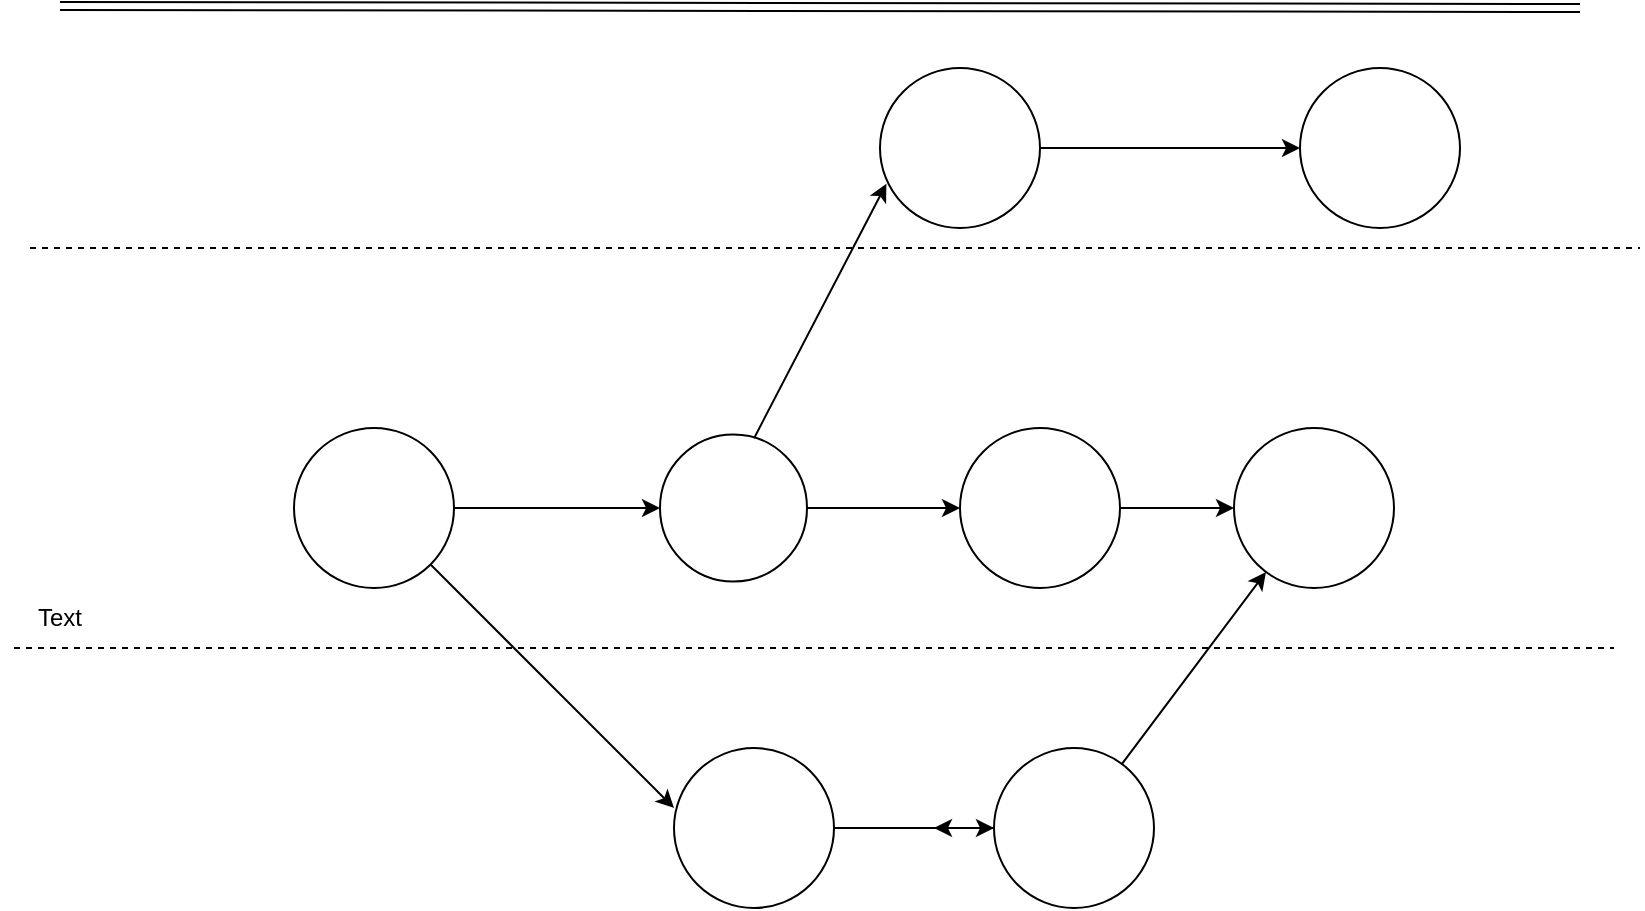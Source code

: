 <mxfile>
    <diagram id="LrsECQPGc1W6Iumt64-q" name="Página-1">
        <mxGraphModel dx="1306" dy="607" grid="1" gridSize="10" guides="1" tooltips="1" connect="1" arrows="1" fold="1" page="1" pageScale="1" pageWidth="827" pageHeight="1169" math="0" shadow="0">
            <root>
                <mxCell id="0"/>
                <mxCell id="1" parent="0"/>
                <mxCell id="13" value="" style="ellipse;whiteSpace=wrap;html=1;aspect=fixed;" vertex="1" parent="1">
                    <mxGeometry x="167" y="250" width="80" height="80" as="geometry"/>
                </mxCell>
                <mxCell id="14" value="" style="ellipse;whiteSpace=wrap;html=1;aspect=fixed;" vertex="1" parent="1">
                    <mxGeometry x="350" y="253.25" width="73.5" height="73.5" as="geometry"/>
                </mxCell>
                <mxCell id="17" value="" style="endArrow=classic;html=1;exitX=1;exitY=0.5;exitDx=0;exitDy=0;entryX=0;entryY=0.5;entryDx=0;entryDy=0;" edge="1" parent="1" source="13" target="14">
                    <mxGeometry width="50" height="50" relative="1" as="geometry">
                        <mxPoint x="427" y="500" as="sourcePoint"/>
                        <mxPoint x="477" y="450" as="targetPoint"/>
                    </mxGeometry>
                </mxCell>
                <mxCell id="18" value="" style="endArrow=none;dashed=1;html=1;" edge="1" parent="1">
                    <mxGeometry width="50" height="50" relative="1" as="geometry">
                        <mxPoint x="27" y="360" as="sourcePoint"/>
                        <mxPoint x="827" y="360" as="targetPoint"/>
                    </mxGeometry>
                </mxCell>
                <mxCell id="23" value="" style="ellipse;whiteSpace=wrap;html=1;aspect=fixed;" vertex="1" parent="1">
                    <mxGeometry x="357" y="410" width="80" height="80" as="geometry"/>
                </mxCell>
                <mxCell id="24" value="" style="endArrow=classic;html=1;entryX=0;entryY=0.375;entryDx=0;entryDy=0;entryPerimeter=0;" edge="1" parent="1" source="13" target="23">
                    <mxGeometry width="50" height="50" relative="1" as="geometry">
                        <mxPoint x="427" y="500" as="sourcePoint"/>
                        <mxPoint x="477" y="450" as="targetPoint"/>
                    </mxGeometry>
                </mxCell>
                <mxCell id="30" style="edgeStyle=none;html=1;" edge="1" parent="1" source="25" target="27">
                    <mxGeometry relative="1" as="geometry"/>
                </mxCell>
                <mxCell id="25" value="" style="ellipse;whiteSpace=wrap;html=1;aspect=fixed;" vertex="1" parent="1">
                    <mxGeometry x="517" y="410" width="80" height="80" as="geometry"/>
                </mxCell>
                <mxCell id="26" value="" style="endArrow=classic;html=1;" edge="1" parent="1" source="23" target="25">
                    <mxGeometry width="50" height="50" relative="1" as="geometry">
                        <mxPoint x="437" y="500" as="sourcePoint"/>
                        <mxPoint x="487" y="450" as="targetPoint"/>
                    </mxGeometry>
                </mxCell>
                <mxCell id="27" value="" style="ellipse;whiteSpace=wrap;html=1;aspect=fixed;" vertex="1" parent="1">
                    <mxGeometry x="637" y="250" width="80" height="80" as="geometry"/>
                </mxCell>
                <mxCell id="29" value="" style="endArrow=classic;html=1;" edge="1" parent="1" source="25">
                    <mxGeometry width="50" height="50" relative="1" as="geometry">
                        <mxPoint x="437" y="500" as="sourcePoint"/>
                        <mxPoint x="487" y="450" as="targetPoint"/>
                    </mxGeometry>
                </mxCell>
                <mxCell id="32" value="" style="endArrow=none;dashed=1;html=1;" edge="1" parent="1">
                    <mxGeometry width="50" height="50" relative="1" as="geometry">
                        <mxPoint x="35" y="160" as="sourcePoint"/>
                        <mxPoint x="840" y="160" as="targetPoint"/>
                    </mxGeometry>
                </mxCell>
                <mxCell id="33" value="" style="ellipse;whiteSpace=wrap;html=1;aspect=fixed;" vertex="1" parent="1">
                    <mxGeometry x="500" y="250" width="80" height="80" as="geometry"/>
                </mxCell>
                <mxCell id="34" value="" style="endArrow=classic;html=1;" edge="1" parent="1" target="27">
                    <mxGeometry width="50" height="50" relative="1" as="geometry">
                        <mxPoint x="580" y="290" as="sourcePoint"/>
                        <mxPoint x="630" y="240" as="targetPoint"/>
                    </mxGeometry>
                </mxCell>
                <mxCell id="35" value="" style="endArrow=classic;html=1;" edge="1" parent="1" target="33">
                    <mxGeometry width="50" height="50" relative="1" as="geometry">
                        <mxPoint x="499.943" y="286.997" as="sourcePoint"/>
                        <mxPoint x="490" y="290" as="targetPoint"/>
                    </mxGeometry>
                </mxCell>
                <mxCell id="36" value="" style="ellipse;whiteSpace=wrap;html=1;aspect=fixed;" vertex="1" parent="1">
                    <mxGeometry x="460" y="70" width="80" height="80" as="geometry"/>
                </mxCell>
                <mxCell id="37" value="" style="endArrow=classic;html=1;entryX=0.04;entryY=0.723;entryDx=0;entryDy=0;entryPerimeter=0;exitX=0.64;exitY=0.025;exitDx=0;exitDy=0;exitPerimeter=0;" edge="1" parent="1" source="14" target="36">
                    <mxGeometry width="50" height="50" relative="1" as="geometry">
                        <mxPoint x="390" y="280" as="sourcePoint"/>
                        <mxPoint x="440" y="230" as="targetPoint"/>
                    </mxGeometry>
                </mxCell>
                <mxCell id="38" value="" style="shape=link;html=1;" edge="1" parent="1">
                    <mxGeometry width="100" relative="1" as="geometry">
                        <mxPoint x="50" y="39" as="sourcePoint"/>
                        <mxPoint x="810" y="40" as="targetPoint"/>
                    </mxGeometry>
                </mxCell>
                <mxCell id="40" value="" style="ellipse;whiteSpace=wrap;html=1;aspect=fixed;" vertex="1" parent="1">
                    <mxGeometry x="670" y="70" width="80" height="80" as="geometry"/>
                </mxCell>
                <mxCell id="42" value="" style="endArrow=classic;html=1;entryX=0;entryY=0.5;entryDx=0;entryDy=0;" edge="1" parent="1" source="36" target="40">
                    <mxGeometry width="50" height="50" relative="1" as="geometry">
                        <mxPoint x="540" y="130" as="sourcePoint"/>
                        <mxPoint x="700" y="110" as="targetPoint"/>
                    </mxGeometry>
                </mxCell>
                <mxCell id="44" value="" style="endArrow=classic;html=1;" edge="1" parent="1" source="14" target="33">
                    <mxGeometry width="50" height="50" relative="1" as="geometry">
                        <mxPoint x="437" y="290" as="sourcePoint"/>
                        <mxPoint x="430.094" y="287.567" as="targetPoint"/>
                    </mxGeometry>
                </mxCell>
                <mxCell id="45" value="Text" style="text;html=1;align=center;verticalAlign=middle;whiteSpace=wrap;rounded=0;" vertex="1" parent="1">
                    <mxGeometry x="20" y="330" width="60" height="30" as="geometry"/>
                </mxCell>
            </root>
        </mxGraphModel>
    </diagram>
</mxfile>